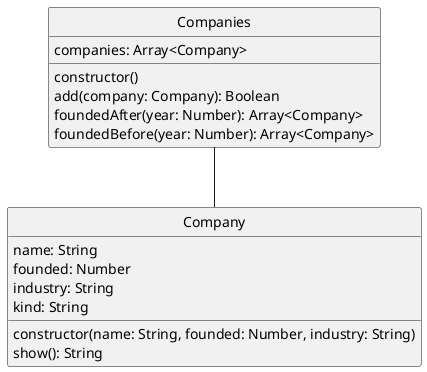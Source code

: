 @startuml
skinparam classAttributeIconSize 0
skinparam monochrome true
hide circle

class Company {
  name: String
  founded: Number
  industry: String
  kind: String
  constructor(name: String, founded: Number, industry: String)
  show(): String
}

class Companies {
  companies: Array<Company>
  constructor()
  add(company: Company): Boolean
  foundedAfter(year: Number): Array<Company>
  foundedBefore(year: Number): Array<Company>
}

Companies -- Company
@enduml
